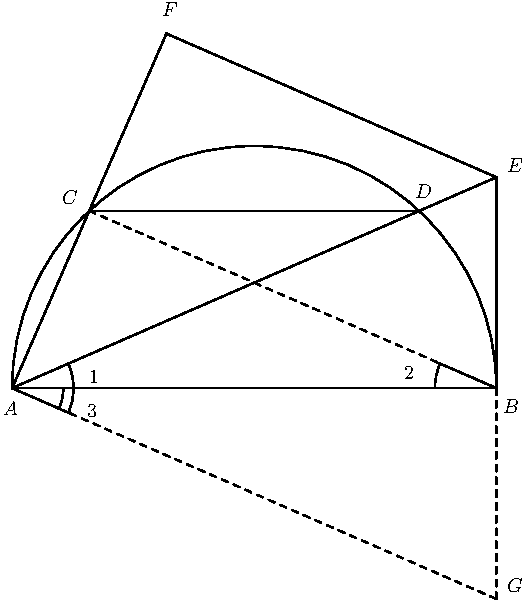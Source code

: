  /* Geogebra to Asymptote conversion, documentation at artofproblemsolving.com/Wiki go to User:Azjps/geogebra */
import graph; size(10.24890957704263cm); 
real labelscalefactor = 0.5; /* changes label-to-point distance */
pen dps = linewidth(0.7) + fontsize(10); defaultpen(dps); /* default pen style */ 
pen dotstyle = black; /* point style */ 
real xmin = -5.04379236948107, xmax = 5.20511720756156, ymin = -4.881410463971459, ymax = 5.057448067042991;  /* image dimensions */


draw(arc((-2.,0.),0.5167517433803006,0.,23.527583335488526)--(-2.,0.)--cycle, linewidth(0.8)); 
draw(arc((2.070156631054403,0.),0.5167517433803006,156.47241666451148,180.)--(2.070156631054403,0.)--cycle, linewidth(0.8)); 
draw(arc((-2.,0.),0.5167517433803006,-23.52758333548852,0.)--(-2.,0.)--cycle, linewidth(0.8)); 
 /* draw figures */
draw(shift((0.03507831552720142,0.))*xscale(2.035078315527201)*yscale(2.035078315527201)*arc((0,0),1,0.,180.), linewidth(0.8)); 
draw((-1.3514080605459549,1.4896977140656948)--(1.4215646916003577,1.4896977140656948), linewidth(0.8)); 
draw((-2.,0.)--(2.070156631054403,0.), linewidth(0.8)); 
draw((-1.3514080605459549,1.4896977140656948)--(2.070156631054403,0.), linewidth(0.8) + linetype("4 4")); 
draw((-0.7028161210919094,2.9793954281313906)--(-2.,0.), linewidth(0.8)); 
draw((2.070156631054403,1.7720848721802493)--(-0.7028161210919094,2.9793954281313906), linewidth(0.8)); 
draw((2.070156631054403,1.7720848721802493)--(2.070156631054403,0.), linewidth(0.8)); 
draw((-2.,0.)--(2.070156631054403,1.7720848721802493), linewidth(0.8)); 
draw((-2.,0.)--(2.070156631054403,-1.7720848721802493), linewidth(0.8) + linetype("4 4")); 
draw((2.070156631054403,-1.7720848721802493)--(2.070156631054403,0.), linewidth(0.8) + linetype("4 4")); 
draw(arc((-2.,0.),0.5167517433803006,-23.52758333548852,0.), linewidth(0.8)); 
draw(arc((-2.,0.),0.43062645281691714,-23.52758333548852,0.), linewidth(0.8)); 
 /* dots and labels */
dot((-2.,0.),linewidth(1.pt) + dotstyle); 
label("$A$", (-2.098307432213356,-0.24786983166143017), NE * labelscalefactor); 
dot((2.070156631054403,0.),linewidth(1.pt) + dotstyle); 
label("$B$", (2.1046067472797563,-0.23064477354875348), NE * labelscalefactor); 
dot((-1.3514080605459549,1.4896977140656948),linewidth(1.pt) + dotstyle); 
label("$C$", (-1.5987807469457318,1.5263111539442689), NE * labelscalefactor); 
dot((1.4215646916003577,1.4896977140656948),linewidth(1.pt) + dotstyle); 
label("$D$", (1.3639292484346588,1.5779863282822988), NE * labelscalefactor); 
dot((2.070156631054403,1.7720848721802493),linewidth(1.pt) + dotstyle); 
label("$E$", (2.1390568635051097,1.8019120837470959), NE * labelscalefactor); 
dot((-0.7028161210919094,2.9793954281313906),linewidth(1.pt) + dotstyle); 
label("$F$", (-0.754752899424574,3.1110165003105243), NE * labelscalefactor); 
label("1", (-1.3748549914809347,0.027731098141396855), NE * labelscalefactor); 
label("2", (1.2778039578712752,0.06218121436675023), NE * labelscalefactor); 
dot((2.070156631054403,-1.7720848721802493),linewidth(1.pt) + dotstyle); 
label("$G$", (2.1390568635051097,-1.7292248293516255), NE * labelscalefactor); 
label("3", (-1.3920800495936114,-0.26509488977410683), NE * labelscalefactor); 
clip((xmin,ymin)--(xmin,ymax)--(xmax,ymax)--(xmax,ymin)--cycle); 
 /* end of picture */